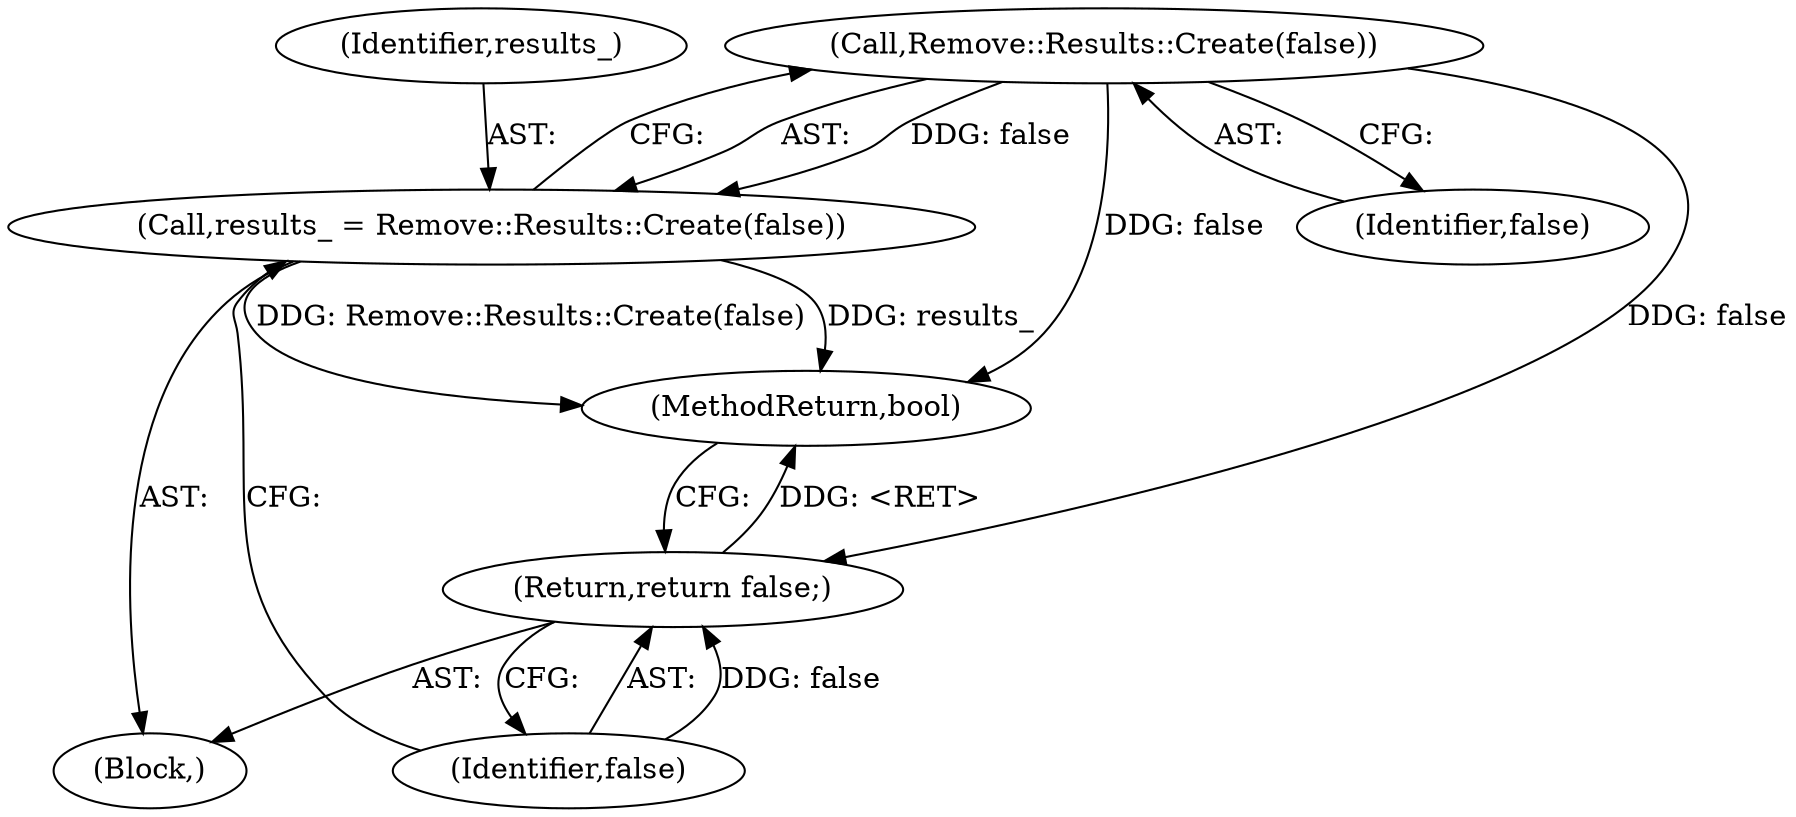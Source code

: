 digraph "0_Chrome_e21bdfb9c758ac411012ad84f83d26d3f7dd69fb_1@API" {
"1000170" [label="(Call,Remove::Results::Create(false))"];
"1000168" [label="(Call,results_ = Remove::Results::Create(false))"];
"1000172" [label="(Return,return false;)"];
"1000173" [label="(Identifier,false)"];
"1000164" [label="(Block,)"];
"1000170" [label="(Call,Remove::Results::Create(false))"];
"1000172" [label="(Return,return false;)"];
"1000168" [label="(Call,results_ = Remove::Results::Create(false))"];
"1000171" [label="(Identifier,false)"];
"1000169" [label="(Identifier,results_)"];
"1000183" [label="(MethodReturn,bool)"];
"1000170" -> "1000168"  [label="AST: "];
"1000170" -> "1000171"  [label="CFG: "];
"1000171" -> "1000170"  [label="AST: "];
"1000168" -> "1000170"  [label="CFG: "];
"1000170" -> "1000183"  [label="DDG: false"];
"1000170" -> "1000168"  [label="DDG: false"];
"1000170" -> "1000172"  [label="DDG: false"];
"1000168" -> "1000164"  [label="AST: "];
"1000169" -> "1000168"  [label="AST: "];
"1000173" -> "1000168"  [label="CFG: "];
"1000168" -> "1000183"  [label="DDG: results_"];
"1000168" -> "1000183"  [label="DDG: Remove::Results::Create(false)"];
"1000172" -> "1000164"  [label="AST: "];
"1000172" -> "1000173"  [label="CFG: "];
"1000173" -> "1000172"  [label="AST: "];
"1000183" -> "1000172"  [label="CFG: "];
"1000172" -> "1000183"  [label="DDG: <RET>"];
"1000173" -> "1000172"  [label="DDG: false"];
}

